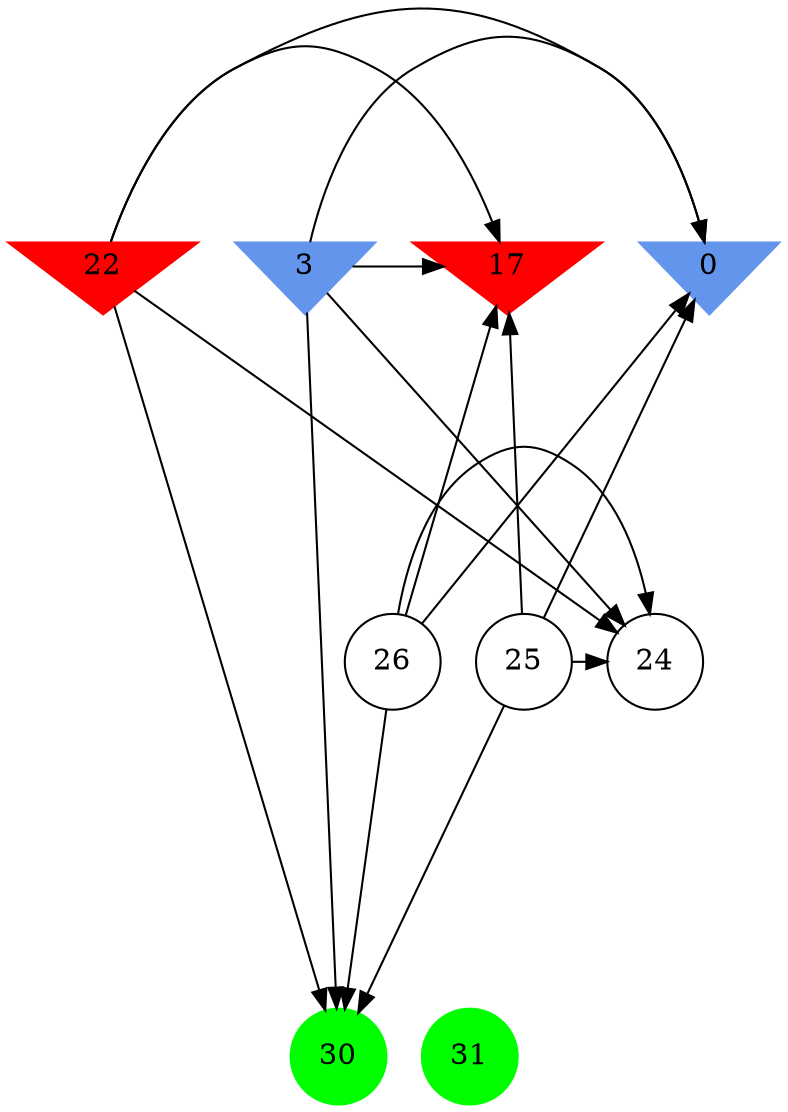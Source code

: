 digraph brain {
	ranksep=2.0;
	0 [shape=invtriangle,style=filled,color=cornflowerblue];
	3 [shape=invtriangle,style=filled,color=cornflowerblue];
	17 [shape=invtriangle,style=filled,color=red];
	22 [shape=invtriangle,style=filled,color=red];
	24 [shape=circle,color=black];
	25 [shape=circle,color=black];
	26 [shape=circle,color=black];
	30 [shape=circle,style=filled,color=green];
	31 [shape=circle,style=filled,color=green];
	25	->	0;
	25	->	24;
	25	->	30;
	25	->	17;
	22	->	0;
	22	->	24;
	22	->	30;
	22	->	17;
	26	->	0;
	26	->	24;
	26	->	30;
	26	->	17;
	3	->	0;
	3	->	24;
	3	->	30;
	3	->	17;
	{ rank=same; 0; 3; 17; 22; }
	{ rank=same; 24; 25; 26; }
	{ rank=same; 30; 31; }
}
